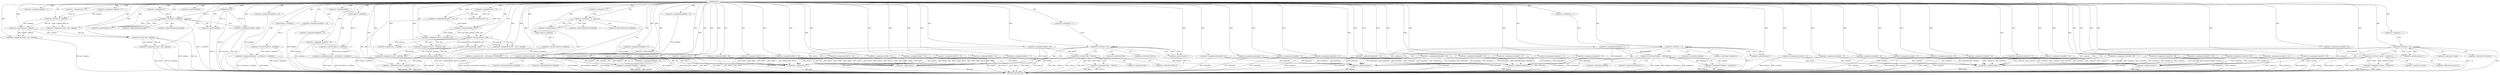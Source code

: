 digraph juo {  
"6548594146167180847" [label = "(METHOD,juo)" ]
"6548594146167181304" [label = "(METHOD_RETURN,void)" ]
"6548594146167180848" [label = "(PARAM,char* txl)" ]
"6548594146167180851" [label = "(<operator>.assignment,qsj = 36)" ]
"6548594146167180857" [label = "(<operator>.assignment,pudctqie = 1)" ]
"6548594146167180863" [label = "(<operator>.assignment,vcqkwmq = 15)" ]
"6548594146167180870" [label = "(<operator>.assignment,i=0)" ]
"6548594146167180873" [label = "(<operator>.lessThan,i < sizeof(txl))" ]
"6548594146167180875" [label = "(<operator>.sizeOf,sizeof(txl))" ]
"6548594146167180877" [label = "(<operator>.postIncrement,i++)" ]
"6548594146167180880" [label = "(<operator>.assignment,njyhcf[i] = txl[i])" ]
"6548594146167180887" [label = "(<operator>.assignment,dtte = (int*)calloc(14, sizeof(int)))" ]
"6548594146167180889" [label = "(<operator>.cast,(int*)calloc(14, sizeof(int)))" ]
"6548594146167180891" [label = "(calloc,calloc(14, sizeof(int)))" ]
"6548594146167180893" [label = "(<operator>.sizeOf,sizeof(int))" ]
"6548594146167180895" [label = "(<operator>.assignment,uvlnah = qsj / vcqkwmq)" ]
"6548594146167180897" [label = "(<operator>.division,qsj / vcqkwmq)" ]
"6548594146167180900" [label = "(<operator>.assignment,uvlnah = qsj - vcqkwmq)" ]
"6548594146167180902" [label = "(<operator>.subtraction,qsj - vcqkwmq)" ]
"6548594146167180905" [label = "(<operator>.assignment,dtte[0] = 68)" ]
"6548594146167180910" [label = "(<operator>.assignment,buhkm[0] = 97)" ]
"6548594146167180915" [label = "(<operator>.assignment,buhkm[1] = 14)" ]
"6548594146167180920" [label = "(<operator>.assignment,jwdxmxl = (int*)calloc(11, sizeof(int)))" ]
"6548594146167180922" [label = "(<operator>.cast,(int*)calloc(11, sizeof(int)))" ]
"6548594146167180924" [label = "(calloc,calloc(11, sizeof(int)))" ]
"6548594146167180926" [label = "(<operator>.sizeOf,sizeof(int))" ]
"6548594146167180929" [label = "(<operator>.assignment,wtzo = 25)" ]
"6548594146167180932" [label = "(<operator>.assignment,buhkm[2] = 43)" ]
"6548594146167180937" [label = "(<operator>.assignment,buhkm[3] = 54)" ]
"6548594146167180942" [label = "(<operator>.assignment,jwdxmxl[0] = 3)" ]
"6548594146167180947" [label = "(<operator>.assignment,uvlnah = qsj / vcqkwmq)" ]
"6548594146167180949" [label = "(<operator>.division,qsj / vcqkwmq)" ]
"6548594146167180952" [label = "(<operator>.assignment,buhkm[4] = 39)" ]
"6548594146167180957" [label = "(<operator>.assignment,dtte[1] = 32)" ]
"6548594146167180962" [label = "(<operator>.assignment,dtte[2] = 34)" ]
"6548594146167180967" [label = "(<operator>.assignment,czziwm = (int*)calloc(15, sizeof(int)))" ]
"6548594146167180969" [label = "(<operator>.cast,(int*)calloc(15, sizeof(int)))" ]
"6548594146167180971" [label = "(calloc,calloc(15, sizeof(int)))" ]
"6548594146167180973" [label = "(<operator>.sizeOf,sizeof(int))" ]
"6548594146167180976" [label = "(<operator>.assignment,jwdxmxl[1] = 95)" ]
"6548594146167180981" [label = "(<operator>.assignment,dtte[3] = 88)" ]
"6548594146167180986" [label = "(<operator>.assignment,buhkm[5] = 93)" ]
"6548594146167180991" [label = "(<operator>.assignment,buhkm[6] = 37)" ]
"6548594146167180996" [label = "(<operator>.assignment,jwdxmxl[2] = 51)" ]
"6548594146167181001" [label = "(<operator>.assignment,dtte[4] = 9)" ]
"6548594146167181008" [label = "(<operator>.assignment,i = 1)" ]
"6548594146167181011" [label = "(<operator>.lessThan,i < 7)" ]
"6548594146167181014" [label = "(<operator>.postIncrement,i++)" ]
"6548594146167181018" [label = "(<operator>.lessThan,buhkm[0] < buhkm[i])" ]
"6548594146167181026" [label = "(<operator>.assignment,buhkm[0] = buhkm[i])" ]
"6548594146167181033" [label = "(<operator>.assignment,czziwm[0] = 40)" ]
"6548594146167181038" [label = "(<operator>.assignment,pudctqie = wtzo + 6)" ]
"6548594146167181040" [label = "(<operator>.addition,wtzo + 6)" ]
"6548594146167181043" [label = "(<operator>.assignment,czziwm[1] = 87)" ]
"6548594146167181048" [label = "(<operator>.assignment,dtte[5] = 6)" ]
"6548594146167181053" [label = "(<operator>.assignment,nvurctt = pudctqie / wtzo)" ]
"6548594146167181055" [label = "(<operator>.division,pudctqie / wtzo)" ]
"6548594146167181058" [label = "(<operator>.assignment,czziwm[2] = 25)" ]
"6548594146167181063" [label = "(<operator>.assignment,nvurctt = pudctqie / wtzo)" ]
"6548594146167181065" [label = "(<operator>.division,pudctqie / wtzo)" ]
"6548594146167181068" [label = "(<operator>.assignment,nvurctt = wtzo + pudctqie)" ]
"6548594146167181070" [label = "(<operator>.addition,wtzo + pudctqie)" ]
"6548594146167181073" [label = "(<operator>.assignment,dtte[6] = 87)" ]
"6548594146167181078" [label = "(<operator>.assignment,jwdxmxl[3] = 92)" ]
"6548594146167181083" [label = "(<operator>.assignment,nvurctt = pudctqie / wtzo)" ]
"6548594146167181085" [label = "(<operator>.division,pudctqie / wtzo)" ]
"6548594146167181088" [label = "(<operator>.assignment,nvurctt = pudctqie / wtzo)" ]
"6548594146167181090" [label = "(<operator>.division,pudctqie / wtzo)" ]
"6548594146167181093" [label = "(<operator>.assignment,dtte[7] = 61)" ]
"6548594146167181098" [label = "(<operator>.assignment,dtte[8] = 78)" ]
"6548594146167181103" [label = "(<operator>.assignment,dtte[9] = 30)" ]
"6548594146167181108" [label = "(<operator>.assignment,dtte[10] = 62)" ]
"6548594146167181113" [label = "(<operator>.assignment,czziwm[3] = 53)" ]
"6548594146167181118" [label = "(<operator>.assignment,czziwm[4] = 90)" ]
"6548594146167181123" [label = "(<operator>.assignment,jwdxmxl[4] = 90)" ]
"6548594146167181128" [label = "(<operator>.assignment,jwdxmxl[5] = 37)" ]
"6548594146167181133" [label = "(<operator>.assignment,dtte[11] = 71)" ]
"6548594146167181138" [label = "(<operator>.assignment,jwdxmxl[6] = 14)" ]
"6548594146167181143" [label = "(<operator>.assignment,czziwm[5] = 27)" ]
"6548594146167181148" [label = "(<operator>.assignment,dtte[12] = 20)" ]
"6548594146167181153" [label = "(<operator>.assignment,czziwm[6] = 48)" ]
"6548594146167181158" [label = "(<operator>.assignment,dtte[13] = 52)" ]
"6548594146167181163" [label = "(<operator>.assignment,jwdxmxl[7] = 11)" ]
"6548594146167181168" [label = "(<operator>.assignment,czziwm[7] = 91)" ]
"6548594146167181173" [label = "(<operator>.assignment,jwdxmxl[8] = 24)" ]
"6548594146167181178" [label = "(<operator>.assignment,czziwm[8] = 53)" ]
"6548594146167181185" [label = "(<operator>.assignment,i = 1)" ]
"6548594146167181188" [label = "(<operator>.lessThan,i < 14)" ]
"6548594146167181191" [label = "(<operator>.postIncrement,i++)" ]
"6548594146167181195" [label = "(<operator>.lessThan,*dtte < *(dtte+i))" ]
"6548594146167181199" [label = "(<operator>.addition,dtte+i)" ]
"6548594146167181203" [label = "(<operator>.assignment,*dtte = *(dtte+i))" ]
"6548594146167181207" [label = "(<operator>.addition,dtte+i)" ]
"6548594146167181210" [label = "(<operator>.assignment,czziwm[9] = 60)" ]
"6548594146167181215" [label = "(<operator>.assignment,czziwm[10] = 90)" ]
"6548594146167181220" [label = "(<operator>.assignment,jwdxmxl[9] = 30)" ]
"6548594146167181225" [label = "(<operator>.assignment,czziwm[11] = 41)" ]
"6548594146167181230" [label = "(<operator>.assignment,jwdxmxl[10] = 15)" ]
"6548594146167181237" [label = "(<operator>.assignment,i = 1)" ]
"6548594146167181240" [label = "(<operator>.lessThan,i < 11)" ]
"6548594146167181243" [label = "(<operator>.postIncrement,i++)" ]
"6548594146167181247" [label = "(<operator>.lessThan,*jwdxmxl < *(jwdxmxl+i))" ]
"6548594146167181251" [label = "(<operator>.addition,jwdxmxl+i)" ]
"6548594146167181255" [label = "(<operator>.assignment,*jwdxmxl = *(jwdxmxl+i))" ]
"6548594146167181259" [label = "(<operator>.addition,jwdxmxl+i)" ]
"6548594146167181262" [label = "(<operator>.assignment,czziwm[12] = 80)" ]
"6548594146167181267" [label = "(<operator>.assignment,czziwm[13] = 80)" ]
"6548594146167181272" [label = "(<operator>.assignment,czziwm[14] = 95)" ]
"6548594146167181279" [label = "(<operator>.assignment,i = 1)" ]
"6548594146167181282" [label = "(<operator>.lessThan,i < 15)" ]
"6548594146167181285" [label = "(<operator>.postIncrement,i++)" ]
"6548594146167181289" [label = "(<operator>.lessThan,*czziwm < *(czziwm+i))" ]
"6548594146167181293" [label = "(<operator>.addition,czziwm+i)" ]
"6548594146167181297" [label = "(<operator>.assignment,*czziwm = *(czziwm+i))" ]
"6548594146167181301" [label = "(<operator>.addition,czziwm+i)" ]
"6548594146167180881" [label = "(<operator>.indirectIndexAccess,njyhcf[i])" ]
"6548594146167180884" [label = "(<operator>.indirectIndexAccess,txl[i])" ]
"6548594146167181019" [label = "(<operator>.indirectIndexAccess,buhkm[0])" ]
"6548594146167181022" [label = "(<operator>.indirectIndexAccess,buhkm[i])" ]
"6548594146167181027" [label = "(<operator>.indirectIndexAccess,buhkm[0])" ]
"6548594146167181030" [label = "(<operator>.indirectIndexAccess,buhkm[i])" ]
"6548594146167181196" [label = "(<operator>.indirection,*dtte)" ]
"6548594146167181198" [label = "(<operator>.indirection,*(dtte+i))" ]
"6548594146167181204" [label = "(<operator>.indirection,*dtte)" ]
"6548594146167181206" [label = "(<operator>.indirection,*(dtte+i))" ]
"6548594146167181248" [label = "(<operator>.indirection,*jwdxmxl)" ]
"6548594146167181250" [label = "(<operator>.indirection,*(jwdxmxl+i))" ]
"6548594146167181256" [label = "(<operator>.indirection,*jwdxmxl)" ]
"6548594146167181258" [label = "(<operator>.indirection,*(jwdxmxl+i))" ]
"6548594146167181290" [label = "(<operator>.indirection,*czziwm)" ]
"6548594146167181292" [label = "(<operator>.indirection,*(czziwm+i))" ]
"6548594146167181298" [label = "(<operator>.indirection,*czziwm)" ]
"6548594146167181300" [label = "(<operator>.indirection,*(czziwm+i))" ]
  "6548594146167181103" -> "6548594146167181304"  [ label = "DDG: dtte[9]"] 
  "6548594146167181018" -> "6548594146167181304"  [ label = "DDG: buhkm[i]"] 
  "6548594146167181073" -> "6548594146167181304"  [ label = "DDG: dtte[6]"] 
  "6548594146167180887" -> "6548594146167181304"  [ label = "DDG: (int*)calloc(14, sizeof(int))"] 
  "6548594146167181113" -> "6548594146167181304"  [ label = "DDG: czziwm[3]"] 
  "6548594146167181038" -> "6548594146167181304"  [ label = "DDG: wtzo + 6"] 
  "6548594146167181289" -> "6548594146167181304"  [ label = "DDG: *czziwm"] 
  "6548594146167181247" -> "6548594146167181304"  [ label = "DDG: *jwdxmxl"] 
  "6548594146167181251" -> "6548594146167181304"  [ label = "DDG: jwdxmxl"] 
  "6548594146167181293" -> "6548594146167181304"  [ label = "DDG: czziwm"] 
  "6548594146167180915" -> "6548594146167181304"  [ label = "DDG: buhkm[1]"] 
  "6548594146167181282" -> "6548594146167181304"  [ label = "DDG: i"] 
  "6548594146167180973" -> "6548594146167181304"  [ label = "DDG: int"] 
  "6548594146167180920" -> "6548594146167181304"  [ label = "DDG: (int*)calloc(11, sizeof(int))"] 
  "6548594146167181225" -> "6548594146167181304"  [ label = "DDG: czziwm[11]"] 
  "6548594146167181267" -> "6548594146167181304"  [ label = "DDG: czziwm[13]"] 
  "6548594146167180887" -> "6548594146167181304"  [ label = "DDG: dtte"] 
  "6548594146167180986" -> "6548594146167181304"  [ label = "DDG: buhkm[5]"] 
  "6548594146167180905" -> "6548594146167181304"  [ label = "DDG: dtte[0]"] 
  "6548594146167181203" -> "6548594146167181304"  [ label = "DDG: *(dtte+i)"] 
  "6548594146167181118" -> "6548594146167181304"  [ label = "DDG: czziwm[4]"] 
  "6548594146167180900" -> "6548594146167181304"  [ label = "DDG: qsj - vcqkwmq"] 
  "6548594146167180957" -> "6548594146167181304"  [ label = "DDG: dtte[1]"] 
  "6548594146167181088" -> "6548594146167181304"  [ label = "DDG: pudctqie / wtzo"] 
  "6548594146167180910" -> "6548594146167181304"  [ label = "DDG: buhkm[0]"] 
  "6548594146167181018" -> "6548594146167181304"  [ label = "DDG: buhkm[0] < buhkm[i]"] 
  "6548594146167181048" -> "6548594146167181304"  [ label = "DDG: dtte[5]"] 
  "6548594146167181090" -> "6548594146167181304"  [ label = "DDG: pudctqie"] 
  "6548594146167180942" -> "6548594146167181304"  [ label = "DDG: jwdxmxl[0]"] 
  "6548594146167181195" -> "6548594146167181304"  [ label = "DDG: *dtte < *(dtte+i)"] 
  "6548594146167180947" -> "6548594146167181304"  [ label = "DDG: qsj / vcqkwmq"] 
  "6548594146167180875" -> "6548594146167181304"  [ label = "DDG: txl"] 
  "6548594146167181230" -> "6548594146167181304"  [ label = "DDG: jwdxmxl[10]"] 
  "6548594146167180922" -> "6548594146167181304"  [ label = "DDG: calloc(11, sizeof(int))"] 
  "6548594146167180880" -> "6548594146167181304"  [ label = "DDG: txl[i]"] 
  "6548594146167180969" -> "6548594146167181304"  [ label = "DDG: calloc(15, sizeof(int))"] 
  "6548594146167181068" -> "6548594146167181304"  [ label = "DDG: wtzo + pudctqie"] 
  "6548594146167181240" -> "6548594146167181304"  [ label = "DDG: i < 11"] 
  "6548594146167181033" -> "6548594146167181304"  [ label = "DDG: czziwm[0]"] 
  "6548594146167181272" -> "6548594146167181304"  [ label = "DDG: czziwm[14]"] 
  "6548594146167181026" -> "6548594146167181304"  [ label = "DDG: buhkm[0]"] 
  "6548594146167181203" -> "6548594146167181304"  [ label = "DDG: *dtte"] 
  "6548594146167181210" -> "6548594146167181304"  [ label = "DDG: czziwm[9]"] 
  "6548594146167181173" -> "6548594146167181304"  [ label = "DDG: jwdxmxl[8]"] 
  "6548594146167181088" -> "6548594146167181304"  [ label = "DDG: nvurctt"] 
  "6548594146167181207" -> "6548594146167181304"  [ label = "DDG: dtte"] 
  "6548594146167181188" -> "6548594146167181304"  [ label = "DDG: i < 14"] 
  "6548594146167181143" -> "6548594146167181304"  [ label = "DDG: czziwm[5]"] 
  "6548594146167181011" -> "6548594146167181304"  [ label = "DDG: i < 7"] 
  "6548594146167181262" -> "6548594146167181304"  [ label = "DDG: czziwm[12]"] 
  "6548594146167181128" -> "6548594146167181304"  [ label = "DDG: jwdxmxl[5]"] 
  "6548594146167180880" -> "6548594146167181304"  [ label = "DDG: njyhcf[i]"] 
  "6548594146167180967" -> "6548594146167181304"  [ label = "DDG: czziwm"] 
  "6548594146167181247" -> "6548594146167181304"  [ label = "DDG: *jwdxmxl < *(jwdxmxl+i)"] 
  "6548594146167181058" -> "6548594146167181304"  [ label = "DDG: czziwm[2]"] 
  "6548594146167181026" -> "6548594146167181304"  [ label = "DDG: buhkm[i]"] 
  "6548594146167181138" -> "6548594146167181304"  [ label = "DDG: jwdxmxl[6]"] 
  "6548594146167180967" -> "6548594146167181304"  [ label = "DDG: (int*)calloc(15, sizeof(int))"] 
  "6548594146167181255" -> "6548594146167181304"  [ label = "DDG: *jwdxmxl"] 
  "6548594146167181289" -> "6548594146167181304"  [ label = "DDG: *czziwm < *(czziwm+i)"] 
  "6548594146167181078" -> "6548594146167181304"  [ label = "DDG: jwdxmxl[3]"] 
  "6548594146167181043" -> "6548594146167181304"  [ label = "DDG: czziwm[1]"] 
  "6548594146167181220" -> "6548594146167181304"  [ label = "DDG: jwdxmxl[9]"] 
  "6548594146167180962" -> "6548594146167181304"  [ label = "DDG: dtte[2]"] 
  "6548594146167180889" -> "6548594146167181304"  [ label = "DDG: calloc(14, sizeof(int))"] 
  "6548594146167181301" -> "6548594146167181304"  [ label = "DDG: czziwm"] 
  "6548594146167181297" -> "6548594146167181304"  [ label = "DDG: *(czziwm+i)"] 
  "6548594146167180848" -> "6548594146167181304"  [ label = "DDG: txl"] 
  "6548594146167181247" -> "6548594146167181304"  [ label = "DDG: *(jwdxmxl+i)"] 
  "6548594146167181215" -> "6548594146167181304"  [ label = "DDG: czziwm[10]"] 
  "6548594146167180949" -> "6548594146167181304"  [ label = "DDG: vcqkwmq"] 
  "6548594146167181133" -> "6548594146167181304"  [ label = "DDG: dtte[11]"] 
  "6548594146167180947" -> "6548594146167181304"  [ label = "DDG: uvlnah"] 
  "6548594146167181259" -> "6548594146167181304"  [ label = "DDG: jwdxmxl"] 
  "6548594146167180952" -> "6548594146167181304"  [ label = "DDG: buhkm[4]"] 
  "6548594146167181108" -> "6548594146167181304"  [ label = "DDG: dtte[10]"] 
  "6548594146167181153" -> "6548594146167181304"  [ label = "DDG: czziwm[6]"] 
  "6548594146167181168" -> "6548594146167181304"  [ label = "DDG: czziwm[7]"] 
  "6548594146167181195" -> "6548594146167181304"  [ label = "DDG: *(dtte+i)"] 
  "6548594146167180937" -> "6548594146167181304"  [ label = "DDG: buhkm[3]"] 
  "6548594146167181289" -> "6548594146167181304"  [ label = "DDG: *(czziwm+i)"] 
  "6548594146167180873" -> "6548594146167181304"  [ label = "DDG: i < sizeof(txl)"] 
  "6548594146167180920" -> "6548594146167181304"  [ label = "DDG: jwdxmxl"] 
  "6548594146167180996" -> "6548594146167181304"  [ label = "DDG: jwdxmxl[2]"] 
  "6548594146167181148" -> "6548594146167181304"  [ label = "DDG: dtte[12]"] 
  "6548594146167181255" -> "6548594146167181304"  [ label = "DDG: *(jwdxmxl+i)"] 
  "6548594146167181093" -> "6548594146167181304"  [ label = "DDG: dtte[7]"] 
  "6548594146167180981" -> "6548594146167181304"  [ label = "DDG: dtte[3]"] 
  "6548594146167181282" -> "6548594146167181304"  [ label = "DDG: i < 15"] 
  "6548594146167181163" -> "6548594146167181304"  [ label = "DDG: jwdxmxl[7]"] 
  "6548594146167181158" -> "6548594146167181304"  [ label = "DDG: dtte[13]"] 
  "6548594146167180949" -> "6548594146167181304"  [ label = "DDG: qsj"] 
  "6548594146167181018" -> "6548594146167181304"  [ label = "DDG: buhkm[0]"] 
  "6548594146167181090" -> "6548594146167181304"  [ label = "DDG: wtzo"] 
  "6548594146167181098" -> "6548594146167181304"  [ label = "DDG: dtte[8]"] 
  "6548594146167181297" -> "6548594146167181304"  [ label = "DDG: *czziwm"] 
  "6548594146167180991" -> "6548594146167181304"  [ label = "DDG: buhkm[6]"] 
  "6548594146167180932" -> "6548594146167181304"  [ label = "DDG: buhkm[2]"] 
  "6548594146167181195" -> "6548594146167181304"  [ label = "DDG: *dtte"] 
  "6548594146167181178" -> "6548594146167181304"  [ label = "DDG: czziwm[8]"] 
  "6548594146167181199" -> "6548594146167181304"  [ label = "DDG: dtte"] 
  "6548594146167180976" -> "6548594146167181304"  [ label = "DDG: jwdxmxl[1]"] 
  "6548594146167181123" -> "6548594146167181304"  [ label = "DDG: jwdxmxl[4]"] 
  "6548594146167181001" -> "6548594146167181304"  [ label = "DDG: dtte[4]"] 
  "6548594146167180847" -> "6548594146167180848"  [ label = "DDG: "] 
  "6548594146167180847" -> "6548594146167180851"  [ label = "DDG: "] 
  "6548594146167180847" -> "6548594146167180857"  [ label = "DDG: "] 
  "6548594146167180847" -> "6548594146167180863"  [ label = "DDG: "] 
  "6548594146167180847" -> "6548594146167180870"  [ label = "DDG: "] 
  "6548594146167180877" -> "6548594146167180873"  [ label = "DDG: i"] 
  "6548594146167180870" -> "6548594146167180873"  [ label = "DDG: i"] 
  "6548594146167180847" -> "6548594146167180873"  [ label = "DDG: "] 
  "6548594146167180848" -> "6548594146167180873"  [ label = "DDG: txl"] 
  "6548594146167180848" -> "6548594146167180875"  [ label = "DDG: txl"] 
  "6548594146167180847" -> "6548594146167180875"  [ label = "DDG: "] 
  "6548594146167180873" -> "6548594146167180877"  [ label = "DDG: i"] 
  "6548594146167180847" -> "6548594146167180877"  [ label = "DDG: "] 
  "6548594146167180848" -> "6548594146167180880"  [ label = "DDG: txl"] 
  "6548594146167180847" -> "6548594146167180880"  [ label = "DDG: "] 
  "6548594146167180889" -> "6548594146167180887"  [ label = "DDG: calloc(14, sizeof(int))"] 
  "6548594146167180847" -> "6548594146167180887"  [ label = "DDG: "] 
  "6548594146167180891" -> "6548594146167180889"  [ label = "DDG: 14"] 
  "6548594146167180847" -> "6548594146167180891"  [ label = "DDG: "] 
  "6548594146167180847" -> "6548594146167180893"  [ label = "DDG: "] 
  "6548594146167180897" -> "6548594146167180895"  [ label = "DDG: qsj"] 
  "6548594146167180897" -> "6548594146167180895"  [ label = "DDG: vcqkwmq"] 
  "6548594146167180847" -> "6548594146167180895"  [ label = "DDG: "] 
  "6548594146167180851" -> "6548594146167180897"  [ label = "DDG: qsj"] 
  "6548594146167180847" -> "6548594146167180897"  [ label = "DDG: "] 
  "6548594146167180863" -> "6548594146167180897"  [ label = "DDG: vcqkwmq"] 
  "6548594146167180902" -> "6548594146167180900"  [ label = "DDG: qsj"] 
  "6548594146167180902" -> "6548594146167180900"  [ label = "DDG: vcqkwmq"] 
  "6548594146167180847" -> "6548594146167180900"  [ label = "DDG: "] 
  "6548594146167180897" -> "6548594146167180902"  [ label = "DDG: qsj"] 
  "6548594146167180847" -> "6548594146167180902"  [ label = "DDG: "] 
  "6548594146167180897" -> "6548594146167180902"  [ label = "DDG: vcqkwmq"] 
  "6548594146167180847" -> "6548594146167180905"  [ label = "DDG: "] 
  "6548594146167180847" -> "6548594146167180910"  [ label = "DDG: "] 
  "6548594146167180847" -> "6548594146167180915"  [ label = "DDG: "] 
  "6548594146167180922" -> "6548594146167180920"  [ label = "DDG: calloc(11, sizeof(int))"] 
  "6548594146167180847" -> "6548594146167180920"  [ label = "DDG: "] 
  "6548594146167180924" -> "6548594146167180922"  [ label = "DDG: 11"] 
  "6548594146167180847" -> "6548594146167180924"  [ label = "DDG: "] 
  "6548594146167180847" -> "6548594146167180926"  [ label = "DDG: "] 
  "6548594146167180847" -> "6548594146167180929"  [ label = "DDG: "] 
  "6548594146167180847" -> "6548594146167180932"  [ label = "DDG: "] 
  "6548594146167180847" -> "6548594146167180937"  [ label = "DDG: "] 
  "6548594146167180847" -> "6548594146167180942"  [ label = "DDG: "] 
  "6548594146167180949" -> "6548594146167180947"  [ label = "DDG: qsj"] 
  "6548594146167180949" -> "6548594146167180947"  [ label = "DDG: vcqkwmq"] 
  "6548594146167180847" -> "6548594146167180947"  [ label = "DDG: "] 
  "6548594146167180902" -> "6548594146167180949"  [ label = "DDG: qsj"] 
  "6548594146167180847" -> "6548594146167180949"  [ label = "DDG: "] 
  "6548594146167180902" -> "6548594146167180949"  [ label = "DDG: vcqkwmq"] 
  "6548594146167180847" -> "6548594146167180952"  [ label = "DDG: "] 
  "6548594146167180847" -> "6548594146167180957"  [ label = "DDG: "] 
  "6548594146167180847" -> "6548594146167180962"  [ label = "DDG: "] 
  "6548594146167180969" -> "6548594146167180967"  [ label = "DDG: calloc(15, sizeof(int))"] 
  "6548594146167180847" -> "6548594146167180967"  [ label = "DDG: "] 
  "6548594146167180971" -> "6548594146167180969"  [ label = "DDG: 15"] 
  "6548594146167180847" -> "6548594146167180971"  [ label = "DDG: "] 
  "6548594146167180847" -> "6548594146167180973"  [ label = "DDG: "] 
  "6548594146167180847" -> "6548594146167180976"  [ label = "DDG: "] 
  "6548594146167180847" -> "6548594146167180981"  [ label = "DDG: "] 
  "6548594146167180847" -> "6548594146167180986"  [ label = "DDG: "] 
  "6548594146167180847" -> "6548594146167180991"  [ label = "DDG: "] 
  "6548594146167180847" -> "6548594146167180996"  [ label = "DDG: "] 
  "6548594146167180847" -> "6548594146167181001"  [ label = "DDG: "] 
  "6548594146167180847" -> "6548594146167181008"  [ label = "DDG: "] 
  "6548594146167181014" -> "6548594146167181011"  [ label = "DDG: i"] 
  "6548594146167181008" -> "6548594146167181011"  [ label = "DDG: i"] 
  "6548594146167180847" -> "6548594146167181011"  [ label = "DDG: "] 
  "6548594146167181011" -> "6548594146167181014"  [ label = "DDG: i"] 
  "6548594146167180847" -> "6548594146167181014"  [ label = "DDG: "] 
  "6548594146167180910" -> "6548594146167181018"  [ label = "DDG: buhkm[0]"] 
  "6548594146167181026" -> "6548594146167181018"  [ label = "DDG: buhkm[0]"] 
  "6548594146167181018" -> "6548594146167181026"  [ label = "DDG: buhkm[i]"] 
  "6548594146167180847" -> "6548594146167181033"  [ label = "DDG: "] 
  "6548594146167180929" -> "6548594146167181038"  [ label = "DDG: wtzo"] 
  "6548594146167180847" -> "6548594146167181038"  [ label = "DDG: "] 
  "6548594146167180929" -> "6548594146167181040"  [ label = "DDG: wtzo"] 
  "6548594146167180847" -> "6548594146167181040"  [ label = "DDG: "] 
  "6548594146167180847" -> "6548594146167181043"  [ label = "DDG: "] 
  "6548594146167180847" -> "6548594146167181048"  [ label = "DDG: "] 
  "6548594146167181055" -> "6548594146167181053"  [ label = "DDG: pudctqie"] 
  "6548594146167181055" -> "6548594146167181053"  [ label = "DDG: wtzo"] 
  "6548594146167180847" -> "6548594146167181053"  [ label = "DDG: "] 
  "6548594146167181038" -> "6548594146167181055"  [ label = "DDG: pudctqie"] 
  "6548594146167180847" -> "6548594146167181055"  [ label = "DDG: "] 
  "6548594146167180929" -> "6548594146167181055"  [ label = "DDG: wtzo"] 
  "6548594146167180847" -> "6548594146167181058"  [ label = "DDG: "] 
  "6548594146167181065" -> "6548594146167181063"  [ label = "DDG: pudctqie"] 
  "6548594146167181065" -> "6548594146167181063"  [ label = "DDG: wtzo"] 
  "6548594146167180847" -> "6548594146167181063"  [ label = "DDG: "] 
  "6548594146167181055" -> "6548594146167181065"  [ label = "DDG: pudctqie"] 
  "6548594146167180847" -> "6548594146167181065"  [ label = "DDG: "] 
  "6548594146167181055" -> "6548594146167181065"  [ label = "DDG: wtzo"] 
  "6548594146167181065" -> "6548594146167181068"  [ label = "DDG: wtzo"] 
  "6548594146167180847" -> "6548594146167181068"  [ label = "DDG: "] 
  "6548594146167181065" -> "6548594146167181068"  [ label = "DDG: pudctqie"] 
  "6548594146167181065" -> "6548594146167181070"  [ label = "DDG: wtzo"] 
  "6548594146167180847" -> "6548594146167181070"  [ label = "DDG: "] 
  "6548594146167181065" -> "6548594146167181070"  [ label = "DDG: pudctqie"] 
  "6548594146167180847" -> "6548594146167181073"  [ label = "DDG: "] 
  "6548594146167180847" -> "6548594146167181078"  [ label = "DDG: "] 
  "6548594146167181085" -> "6548594146167181083"  [ label = "DDG: pudctqie"] 
  "6548594146167181085" -> "6548594146167181083"  [ label = "DDG: wtzo"] 
  "6548594146167180847" -> "6548594146167181083"  [ label = "DDG: "] 
  "6548594146167180847" -> "6548594146167181085"  [ label = "DDG: "] 
  "6548594146167181065" -> "6548594146167181085"  [ label = "DDG: pudctqie"] 
  "6548594146167181065" -> "6548594146167181085"  [ label = "DDG: wtzo"] 
  "6548594146167181090" -> "6548594146167181088"  [ label = "DDG: pudctqie"] 
  "6548594146167181090" -> "6548594146167181088"  [ label = "DDG: wtzo"] 
  "6548594146167180847" -> "6548594146167181088"  [ label = "DDG: "] 
  "6548594146167181085" -> "6548594146167181090"  [ label = "DDG: pudctqie"] 
  "6548594146167180847" -> "6548594146167181090"  [ label = "DDG: "] 
  "6548594146167181085" -> "6548594146167181090"  [ label = "DDG: wtzo"] 
  "6548594146167180847" -> "6548594146167181093"  [ label = "DDG: "] 
  "6548594146167180847" -> "6548594146167181098"  [ label = "DDG: "] 
  "6548594146167180847" -> "6548594146167181103"  [ label = "DDG: "] 
  "6548594146167180847" -> "6548594146167181108"  [ label = "DDG: "] 
  "6548594146167180847" -> "6548594146167181113"  [ label = "DDG: "] 
  "6548594146167180847" -> "6548594146167181118"  [ label = "DDG: "] 
  "6548594146167180847" -> "6548594146167181123"  [ label = "DDG: "] 
  "6548594146167180847" -> "6548594146167181128"  [ label = "DDG: "] 
  "6548594146167180847" -> "6548594146167181133"  [ label = "DDG: "] 
  "6548594146167180847" -> "6548594146167181138"  [ label = "DDG: "] 
  "6548594146167180847" -> "6548594146167181143"  [ label = "DDG: "] 
  "6548594146167180847" -> "6548594146167181148"  [ label = "DDG: "] 
  "6548594146167180847" -> "6548594146167181153"  [ label = "DDG: "] 
  "6548594146167180847" -> "6548594146167181158"  [ label = "DDG: "] 
  "6548594146167180847" -> "6548594146167181163"  [ label = "DDG: "] 
  "6548594146167180847" -> "6548594146167181168"  [ label = "DDG: "] 
  "6548594146167180847" -> "6548594146167181173"  [ label = "DDG: "] 
  "6548594146167180847" -> "6548594146167181178"  [ label = "DDG: "] 
  "6548594146167180847" -> "6548594146167181185"  [ label = "DDG: "] 
  "6548594146167181191" -> "6548594146167181188"  [ label = "DDG: i"] 
  "6548594146167181185" -> "6548594146167181188"  [ label = "DDG: i"] 
  "6548594146167180847" -> "6548594146167181188"  [ label = "DDG: "] 
  "6548594146167180847" -> "6548594146167181191"  [ label = "DDG: "] 
  "6548594146167181188" -> "6548594146167181191"  [ label = "DDG: i"] 
  "6548594146167180905" -> "6548594146167181195"  [ label = "DDG: dtte[0]"] 
  "6548594146167181203" -> "6548594146167181195"  [ label = "DDG: *dtte"] 
  "6548594146167181073" -> "6548594146167181199"  [ label = "DDG: dtte[6]"] 
  "6548594146167180957" -> "6548594146167181199"  [ label = "DDG: dtte[1]"] 
  "6548594146167181048" -> "6548594146167181199"  [ label = "DDG: dtte[5]"] 
  "6548594146167180962" -> "6548594146167181199"  [ label = "DDG: dtte[2]"] 
  "6548594146167181133" -> "6548594146167181199"  [ label = "DDG: dtte[11]"] 
  "6548594146167181103" -> "6548594146167181199"  [ label = "DDG: dtte[9]"] 
  "6548594146167181108" -> "6548594146167181199"  [ label = "DDG: dtte[10]"] 
  "6548594146167181098" -> "6548594146167181199"  [ label = "DDG: dtte[8]"] 
  "6548594146167180905" -> "6548594146167181199"  [ label = "DDG: dtte[0]"] 
  "6548594146167180887" -> "6548594146167181199"  [ label = "DDG: dtte"] 
  "6548594146167181148" -> "6548594146167181199"  [ label = "DDG: dtte[12]"] 
  "6548594146167181093" -> "6548594146167181199"  [ label = "DDG: dtte[7]"] 
  "6548594146167180981" -> "6548594146167181199"  [ label = "DDG: dtte[3]"] 
  "6548594146167181158" -> "6548594146167181199"  [ label = "DDG: dtte[13]"] 
  "6548594146167181001" -> "6548594146167181199"  [ label = "DDG: dtte[4]"] 
  "6548594146167180847" -> "6548594146167181199"  [ label = "DDG: "] 
  "6548594146167181188" -> "6548594146167181199"  [ label = "DDG: i"] 
  "6548594146167181195" -> "6548594146167181203"  [ label = "DDG: *(dtte+i)"] 
  "6548594146167181073" -> "6548594146167181207"  [ label = "DDG: dtte[6]"] 
  "6548594146167180905" -> "6548594146167181207"  [ label = "DDG: dtte[0]"] 
  "6548594146167180957" -> "6548594146167181207"  [ label = "DDG: dtte[1]"] 
  "6548594146167181048" -> "6548594146167181207"  [ label = "DDG: dtte[5]"] 
  "6548594146167180962" -> "6548594146167181207"  [ label = "DDG: dtte[2]"] 
  "6548594146167181133" -> "6548594146167181207"  [ label = "DDG: dtte[11]"] 
  "6548594146167181103" -> "6548594146167181207"  [ label = "DDG: dtte[9]"] 
  "6548594146167181108" -> "6548594146167181207"  [ label = "DDG: dtte[10]"] 
  "6548594146167181098" -> "6548594146167181207"  [ label = "DDG: dtte[8]"] 
  "6548594146167181148" -> "6548594146167181207"  [ label = "DDG: dtte[12]"] 
  "6548594146167181093" -> "6548594146167181207"  [ label = "DDG: dtte[7]"] 
  "6548594146167180981" -> "6548594146167181207"  [ label = "DDG: dtte[3]"] 
  "6548594146167181158" -> "6548594146167181207"  [ label = "DDG: dtte[13]"] 
  "6548594146167181001" -> "6548594146167181207"  [ label = "DDG: dtte[4]"] 
  "6548594146167180847" -> "6548594146167181207"  [ label = "DDG: "] 
  "6548594146167180887" -> "6548594146167181207"  [ label = "DDG: dtte"] 
  "6548594146167181188" -> "6548594146167181207"  [ label = "DDG: i"] 
  "6548594146167180847" -> "6548594146167181210"  [ label = "DDG: "] 
  "6548594146167180847" -> "6548594146167181215"  [ label = "DDG: "] 
  "6548594146167180847" -> "6548594146167181220"  [ label = "DDG: "] 
  "6548594146167180847" -> "6548594146167181225"  [ label = "DDG: "] 
  "6548594146167180847" -> "6548594146167181230"  [ label = "DDG: "] 
  "6548594146167180847" -> "6548594146167181237"  [ label = "DDG: "] 
  "6548594146167181243" -> "6548594146167181240"  [ label = "DDG: i"] 
  "6548594146167181237" -> "6548594146167181240"  [ label = "DDG: i"] 
  "6548594146167180847" -> "6548594146167181240"  [ label = "DDG: "] 
  "6548594146167180847" -> "6548594146167181243"  [ label = "DDG: "] 
  "6548594146167181240" -> "6548594146167181243"  [ label = "DDG: i"] 
  "6548594146167180942" -> "6548594146167181247"  [ label = "DDG: jwdxmxl[0]"] 
  "6548594146167181255" -> "6548594146167181247"  [ label = "DDG: *jwdxmxl"] 
  "6548594146167180942" -> "6548594146167181251"  [ label = "DDG: jwdxmxl[0]"] 
  "6548594146167181230" -> "6548594146167181251"  [ label = "DDG: jwdxmxl[10]"] 
  "6548594146167181173" -> "6548594146167181251"  [ label = "DDG: jwdxmxl[8]"] 
  "6548594146167181128" -> "6548594146167181251"  [ label = "DDG: jwdxmxl[5]"] 
  "6548594146167181138" -> "6548594146167181251"  [ label = "DDG: jwdxmxl[6]"] 
  "6548594146167181078" -> "6548594146167181251"  [ label = "DDG: jwdxmxl[3]"] 
  "6548594146167181220" -> "6548594146167181251"  [ label = "DDG: jwdxmxl[9]"] 
  "6548594146167181163" -> "6548594146167181251"  [ label = "DDG: jwdxmxl[7]"] 
  "6548594146167180920" -> "6548594146167181251"  [ label = "DDG: jwdxmxl"] 
  "6548594146167180996" -> "6548594146167181251"  [ label = "DDG: jwdxmxl[2]"] 
  "6548594146167180976" -> "6548594146167181251"  [ label = "DDG: jwdxmxl[1]"] 
  "6548594146167181123" -> "6548594146167181251"  [ label = "DDG: jwdxmxl[4]"] 
  "6548594146167180847" -> "6548594146167181251"  [ label = "DDG: "] 
  "6548594146167181240" -> "6548594146167181251"  [ label = "DDG: i"] 
  "6548594146167181247" -> "6548594146167181255"  [ label = "DDG: *(jwdxmxl+i)"] 
  "6548594146167180942" -> "6548594146167181259"  [ label = "DDG: jwdxmxl[0]"] 
  "6548594146167181230" -> "6548594146167181259"  [ label = "DDG: jwdxmxl[10]"] 
  "6548594146167181173" -> "6548594146167181259"  [ label = "DDG: jwdxmxl[8]"] 
  "6548594146167181128" -> "6548594146167181259"  [ label = "DDG: jwdxmxl[5]"] 
  "6548594146167181138" -> "6548594146167181259"  [ label = "DDG: jwdxmxl[6]"] 
  "6548594146167181078" -> "6548594146167181259"  [ label = "DDG: jwdxmxl[3]"] 
  "6548594146167181220" -> "6548594146167181259"  [ label = "DDG: jwdxmxl[9]"] 
  "6548594146167180996" -> "6548594146167181259"  [ label = "DDG: jwdxmxl[2]"] 
  "6548594146167181163" -> "6548594146167181259"  [ label = "DDG: jwdxmxl[7]"] 
  "6548594146167180976" -> "6548594146167181259"  [ label = "DDG: jwdxmxl[1]"] 
  "6548594146167181123" -> "6548594146167181259"  [ label = "DDG: jwdxmxl[4]"] 
  "6548594146167180847" -> "6548594146167181259"  [ label = "DDG: "] 
  "6548594146167181240" -> "6548594146167181259"  [ label = "DDG: i"] 
  "6548594146167180847" -> "6548594146167181262"  [ label = "DDG: "] 
  "6548594146167180847" -> "6548594146167181267"  [ label = "DDG: "] 
  "6548594146167180847" -> "6548594146167181272"  [ label = "DDG: "] 
  "6548594146167180847" -> "6548594146167181279"  [ label = "DDG: "] 
  "6548594146167181279" -> "6548594146167181282"  [ label = "DDG: i"] 
  "6548594146167181285" -> "6548594146167181282"  [ label = "DDG: i"] 
  "6548594146167180847" -> "6548594146167181282"  [ label = "DDG: "] 
  "6548594146167180847" -> "6548594146167181285"  [ label = "DDG: "] 
  "6548594146167181282" -> "6548594146167181285"  [ label = "DDG: i"] 
  "6548594146167181033" -> "6548594146167181289"  [ label = "DDG: czziwm[0]"] 
  "6548594146167181297" -> "6548594146167181289"  [ label = "DDG: *czziwm"] 
  "6548594146167181113" -> "6548594146167181293"  [ label = "DDG: czziwm[3]"] 
  "6548594146167181118" -> "6548594146167181293"  [ label = "DDG: czziwm[4]"] 
  "6548594146167180967" -> "6548594146167181293"  [ label = "DDG: czziwm"] 
  "6548594146167181058" -> "6548594146167181293"  [ label = "DDG: czziwm[2]"] 
  "6548594146167181043" -> "6548594146167181293"  [ label = "DDG: czziwm[1]"] 
  "6548594146167181215" -> "6548594146167181293"  [ label = "DDG: czziwm[10]"] 
  "6548594146167181178" -> "6548594146167181293"  [ label = "DDG: czziwm[8]"] 
  "6548594146167181225" -> "6548594146167181293"  [ label = "DDG: czziwm[11]"] 
  "6548594146167181267" -> "6548594146167181293"  [ label = "DDG: czziwm[13]"] 
  "6548594146167181033" -> "6548594146167181293"  [ label = "DDG: czziwm[0]"] 
  "6548594146167181272" -> "6548594146167181293"  [ label = "DDG: czziwm[14]"] 
  "6548594146167181210" -> "6548594146167181293"  [ label = "DDG: czziwm[9]"] 
  "6548594146167181143" -> "6548594146167181293"  [ label = "DDG: czziwm[5]"] 
  "6548594146167181262" -> "6548594146167181293"  [ label = "DDG: czziwm[12]"] 
  "6548594146167181153" -> "6548594146167181293"  [ label = "DDG: czziwm[6]"] 
  "6548594146167181168" -> "6548594146167181293"  [ label = "DDG: czziwm[7]"] 
  "6548594146167180847" -> "6548594146167181293"  [ label = "DDG: "] 
  "6548594146167181282" -> "6548594146167181293"  [ label = "DDG: i"] 
  "6548594146167181289" -> "6548594146167181297"  [ label = "DDG: *(czziwm+i)"] 
  "6548594146167181113" -> "6548594146167181301"  [ label = "DDG: czziwm[3]"] 
  "6548594146167181118" -> "6548594146167181301"  [ label = "DDG: czziwm[4]"] 
  "6548594146167181058" -> "6548594146167181301"  [ label = "DDG: czziwm[2]"] 
  "6548594146167181043" -> "6548594146167181301"  [ label = "DDG: czziwm[1]"] 
  "6548594146167181215" -> "6548594146167181301"  [ label = "DDG: czziwm[10]"] 
  "6548594146167181178" -> "6548594146167181301"  [ label = "DDG: czziwm[8]"] 
  "6548594146167181225" -> "6548594146167181301"  [ label = "DDG: czziwm[11]"] 
  "6548594146167181267" -> "6548594146167181301"  [ label = "DDG: czziwm[13]"] 
  "6548594146167181033" -> "6548594146167181301"  [ label = "DDG: czziwm[0]"] 
  "6548594146167181272" -> "6548594146167181301"  [ label = "DDG: czziwm[14]"] 
  "6548594146167181210" -> "6548594146167181301"  [ label = "DDG: czziwm[9]"] 
  "6548594146167181143" -> "6548594146167181301"  [ label = "DDG: czziwm[5]"] 
  "6548594146167181262" -> "6548594146167181301"  [ label = "DDG: czziwm[12]"] 
  "6548594146167181153" -> "6548594146167181301"  [ label = "DDG: czziwm[6]"] 
  "6548594146167181168" -> "6548594146167181301"  [ label = "DDG: czziwm[7]"] 
  "6548594146167180847" -> "6548594146167181301"  [ label = "DDG: "] 
  "6548594146167181282" -> "6548594146167181301"  [ label = "DDG: i"] 
  "6548594146167180873" -> "6548594146167180881"  [ label = "CDG: "] 
  "6548594146167180873" -> "6548594146167180880"  [ label = "CDG: "] 
  "6548594146167180873" -> "6548594146167180884"  [ label = "CDG: "] 
  "6548594146167180873" -> "6548594146167180873"  [ label = "CDG: "] 
  "6548594146167180873" -> "6548594146167180875"  [ label = "CDG: "] 
  "6548594146167180873" -> "6548594146167180877"  [ label = "CDG: "] 
  "6548594146167181011" -> "6548594146167181011"  [ label = "CDG: "] 
  "6548594146167181011" -> "6548594146167181014"  [ label = "CDG: "] 
  "6548594146167181011" -> "6548594146167181019"  [ label = "CDG: "] 
  "6548594146167181011" -> "6548594146167181018"  [ label = "CDG: "] 
  "6548594146167181011" -> "6548594146167181022"  [ label = "CDG: "] 
  "6548594146167181018" -> "6548594146167181027"  [ label = "CDG: "] 
  "6548594146167181018" -> "6548594146167181026"  [ label = "CDG: "] 
  "6548594146167181018" -> "6548594146167181030"  [ label = "CDG: "] 
  "6548594146167181188" -> "6548594146167181198"  [ label = "CDG: "] 
  "6548594146167181188" -> "6548594146167181191"  [ label = "CDG: "] 
  "6548594146167181188" -> "6548594146167181188"  [ label = "CDG: "] 
  "6548594146167181188" -> "6548594146167181195"  [ label = "CDG: "] 
  "6548594146167181188" -> "6548594146167181199"  [ label = "CDG: "] 
  "6548594146167181188" -> "6548594146167181196"  [ label = "CDG: "] 
  "6548594146167181195" -> "6548594146167181203"  [ label = "CDG: "] 
  "6548594146167181195" -> "6548594146167181207"  [ label = "CDG: "] 
  "6548594146167181195" -> "6548594146167181204"  [ label = "CDG: "] 
  "6548594146167181195" -> "6548594146167181206"  [ label = "CDG: "] 
  "6548594146167181240" -> "6548594146167181251"  [ label = "CDG: "] 
  "6548594146167181240" -> "6548594146167181248"  [ label = "CDG: "] 
  "6548594146167181240" -> "6548594146167181250"  [ label = "CDG: "] 
  "6548594146167181240" -> "6548594146167181243"  [ label = "CDG: "] 
  "6548594146167181240" -> "6548594146167181240"  [ label = "CDG: "] 
  "6548594146167181240" -> "6548594146167181247"  [ label = "CDG: "] 
  "6548594146167181247" -> "6548594146167181255"  [ label = "CDG: "] 
  "6548594146167181247" -> "6548594146167181259"  [ label = "CDG: "] 
  "6548594146167181247" -> "6548594146167181256"  [ label = "CDG: "] 
  "6548594146167181247" -> "6548594146167181258"  [ label = "CDG: "] 
  "6548594146167181282" -> "6548594146167181285"  [ label = "CDG: "] 
  "6548594146167181282" -> "6548594146167181282"  [ label = "CDG: "] 
  "6548594146167181282" -> "6548594146167181289"  [ label = "CDG: "] 
  "6548594146167181282" -> "6548594146167181293"  [ label = "CDG: "] 
  "6548594146167181282" -> "6548594146167181290"  [ label = "CDG: "] 
  "6548594146167181282" -> "6548594146167181292"  [ label = "CDG: "] 
  "6548594146167181289" -> "6548594146167181297"  [ label = "CDG: "] 
  "6548594146167181289" -> "6548594146167181301"  [ label = "CDG: "] 
  "6548594146167181289" -> "6548594146167181298"  [ label = "CDG: "] 
  "6548594146167181289" -> "6548594146167181300"  [ label = "CDG: "] 
}
